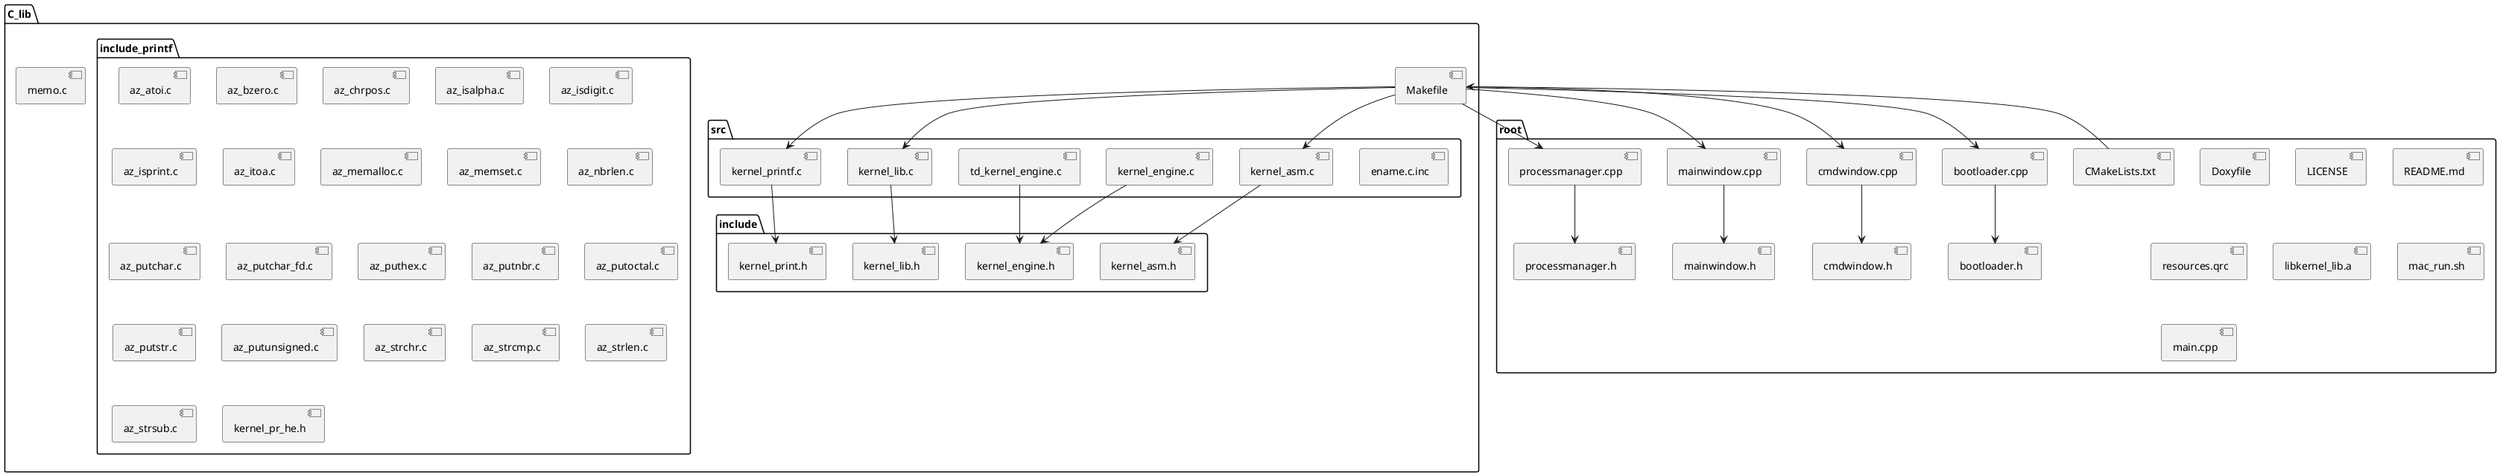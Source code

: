 @startuml

' Define packages (directories)
package "C_lib" {
    [Makefile]

    package "include" {
        [kernel_asm.h]
        [kernel_engine.h]
        [kernel_lib.h]
        [kernel_print.h]
    }

    package "include_printf" {
        [az_atoi.c]
        [az_bzero.c]
        [az_chrpos.c]
        [az_isalpha.c]
        [az_isdigit.c]
        [az_isprint.c]
        [az_itoa.c]
        [az_memalloc.c]
        [az_memset.c]
        [az_nbrlen.c]
        [az_putchar.c]
        [az_putchar_fd.c]
        [az_puthex.c]
        [az_putnbr.c]
        [az_putoctal.c]
        [az_putstr.c]
        [az_putunsigned.c]
        [az_strchr.c]
        [az_strcmp.c]
        [az_strlen.c]
        [az_strsub.c]
        [kernel_pr_he.h]
    }

    package "src" {
        [ename.c.inc]
        [kernel_asm.c]
        [kernel_engine.c]
        [td_kernel_engine.c]
        [kernel_lib.c]
        [kernel_printf.c]
    }

    [memo.c]
}

' Define packages (directories) for root files
package "root" {
    [CMakeLists.txt]
    [Makefile]
    [Doxyfile]
    [LICENSE]
    [README.md]
    [bootloader.cpp]
    [bootloader.h]
    [cmdwindow.cpp]
    [cmdwindow.h]
    [mainwindow.cpp]
    [mainwindow.h]
    [processmanager.cpp]
    [processmanager.h]
    [resources.qrc]
    [libkernel_lib.a]
    [mac_run.sh]
    [main.cpp]
}

' Define relationships
[kernel_asm.c] --> [kernel_asm.h]
[kernel_lib.c] --> [kernel_lib.h]
[kernel_printf.c] --> [kernel_print.h]
[kernel_engine.c] --> [kernel_engine.h]
[td_kernel_engine.c] --> [kernel_engine.h]

[bootloader.cpp] --> [bootloader.h]
[cmdwindow.cpp] --> [cmdwindow.h]
[mainwindow.cpp] --> [mainwindow.h]
[processmanager.cpp] --> [processmanager.h]

' Build process relationships
[Makefile] --> [kernel_asm.c]
[Makefile] --> [kernel_lib.c]
[Makefile] --> [kernel_printf.c]
[Makefile] --> [bootloader.cpp]
[Makefile] --> [cmdwindow.cpp]
[Makefile] --> [mainwindow.cpp]
[Makefile] --> [processmanager.cpp]

'CMake and Makefile relationship
[CMakeLists.txt] --> [Makefile]

@enduml
